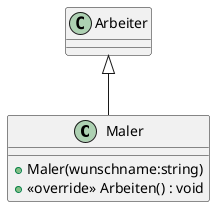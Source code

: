 @startuml
class Maler {
    + Maler(wunschname:string)
    + <<override>> Arbeiten() : void
}
Arbeiter <|-- Maler
@enduml

